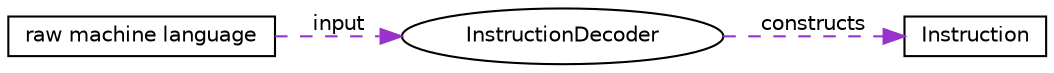digraph G
{
  graph [rankdir=LR];
  edge [fontname="Helvetica",fontsize=10,labelfontname="Helvetica",labelfontsize=10];
  node [fontname="Helvetica",fontsize=10,shape=record];

  machineLanguage [label="raw machine language",height=0.2,width=0.4,color="black"];
  machineLanguage -> InstructionDecoder [color="darkorchid3",fontsize=10,style="dashed",label="input"];
  InstructionDecoder [height=0.2,width=0.4,color="black",shape="ellipse",URL="classDyninst_1_1Instruction_1_1InstructionDecoder.html"];
  InstructionDecoder -> output [color="darkorchid3",fontsize=10,style="dashed",label="constructs"];
  output [label="Instruction", height=0.2,width=0.4,color="black",URL="classDyninst_1_1Instruction_1_1Instruction.html"];

}
